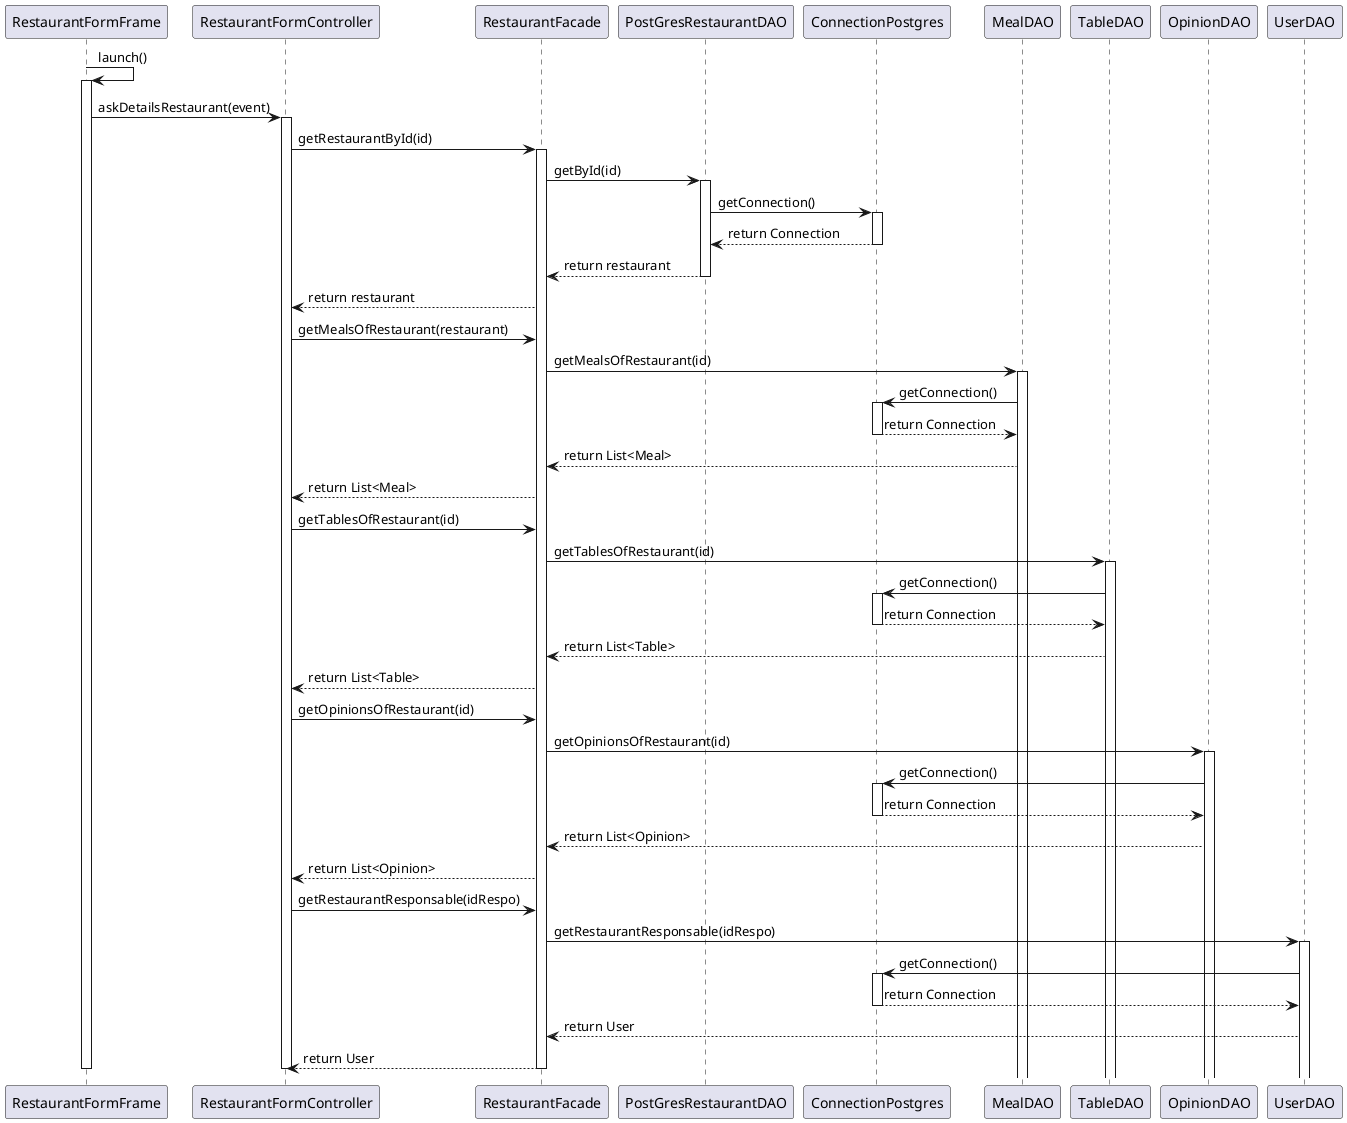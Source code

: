 @startuml askDetailsRestaurant

RestaurantFormFrame -> RestaurantFormFrame : launch()
activate RestaurantFormFrame

RestaurantFormFrame -> RestaurantFormController : askDetailsRestaurant(event)
activate RestaurantFormController

RestaurantFormController -> RestaurantFacade : getRestaurantById(id)
activate RestaurantFacade

RestaurantFacade -> PostGresRestaurantDAO : getById(id)
activate PostGresRestaurantDAO

PostGresRestaurantDAO -> ConnectionPostgres : getConnection()
activate ConnectionPostgres
ConnectionPostgres --> PostGresRestaurantDAO : return Connection
deactivate ConnectionPostgres
PostGresRestaurantDAO --> RestaurantFacade : return restaurant
deactivate PostGresRestaurantDAO
RestaurantFacade --> RestaurantFormController : return restaurant

RestaurantFormController -> RestaurantFacade : getMealsOfRestaurant(restaurant)
RestaurantFacade -> MealDAO : getMealsOfRestaurant(id)
activate MealDAO
MealDAO -> ConnectionPostgres : getConnection()
activate ConnectionPostgres
ConnectionPostgres --> MealDAO : return Connection
deactivate ConnectionPostgres
MealDAO --> RestaurantFacade : return List<Meal>
RestaurantFacade --> RestaurantFormController : return List<Meal>

RestaurantFormController -> RestaurantFacade : getTablesOfRestaurant(id)
RestaurantFacade -> TableDAO : getTablesOfRestaurant(id)
activate TableDAO
TableDAO -> ConnectionPostgres : getConnection()
activate ConnectionPostgres
ConnectionPostgres --> TableDAO : return Connection
deactivate ConnectionPostgres
TableDAO --> RestaurantFacade : return List<Table>
RestaurantFacade --> RestaurantFormController : return List<Table>

RestaurantFormController -> RestaurantFacade : getOpinionsOfRestaurant(id)
RestaurantFacade -> OpinionDAO : getOpinionsOfRestaurant(id)
activate OpinionDAO
OpinionDAO -> ConnectionPostgres : getConnection()
activate ConnectionPostgres
ConnectionPostgres --> OpinionDAO : return Connection
deactivate ConnectionPostgres
OpinionDAO --> RestaurantFacade : return List<Opinion>
RestaurantFacade --> RestaurantFormController : return List<Opinion>

RestaurantFormController -> RestaurantFacade : getRestaurantResponsable(idRespo)
RestaurantFacade -> UserDAO : getRestaurantResponsable(idRespo)
activate UserDAO
UserDAO -> ConnectionPostgres : getConnection()
activate ConnectionPostgres
ConnectionPostgres --> UserDAO : return Connection
deactivate ConnectionPostgres
UserDAO --> RestaurantFacade : return User
RestaurantFacade --> RestaurantFormController : return User



deactivate RestaurantFacade

deactivate RestaurantFormController
deactivate  RestaurantFormFrame

@enduml